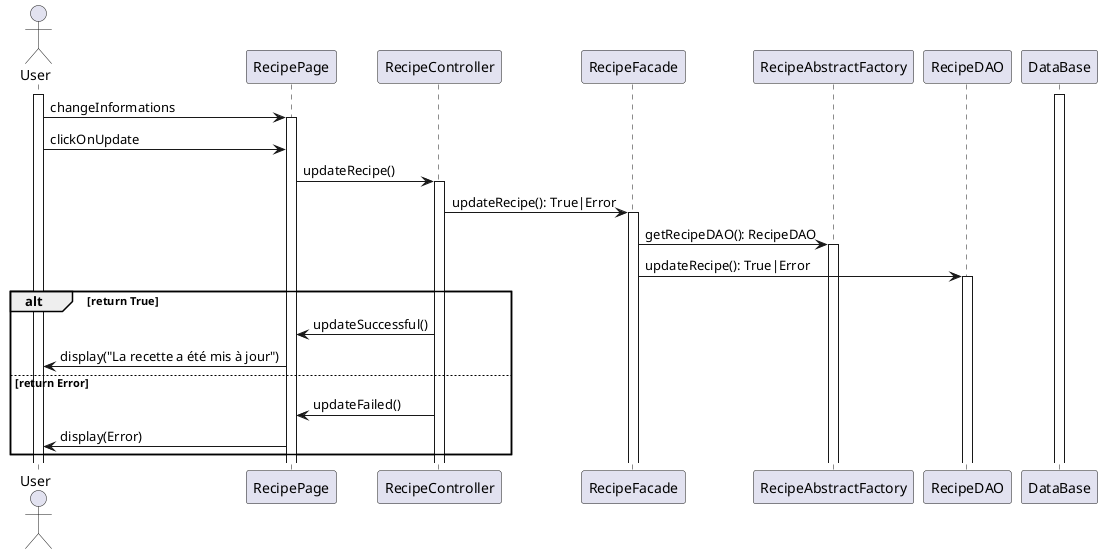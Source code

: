 @startuml CreateRecipe
skinparam responseMessageBelowArrow true

actor User
participant RecipePage
participant RecipeController
participant RecipeFacade
participant RecipeAbstractFactory
participant RecipeDAO
participant DataBase

activate User
activate DataBase

User -> RecipePage++ : changeInformations
User -> RecipePage : clickOnUpdate

RecipePage -> RecipeController++ : updateRecipe()

RecipeController -> RecipeFacade++ : updateRecipe(): True|Error

RecipeFacade -> RecipeAbstractFactory++ : getRecipeDAO(): RecipeDAO
RecipeFacade -> RecipeDAO++ : updateRecipe(): True|Error

alt return True
  RecipeController -> RecipePage : updateSuccessful()

  RecipePage -> User : display("La recette a été mis à jour")

else return Error
  RecipeController -> RecipePage : updateFailed()

  RecipePage -> User : display(Error)
end

@enduml
